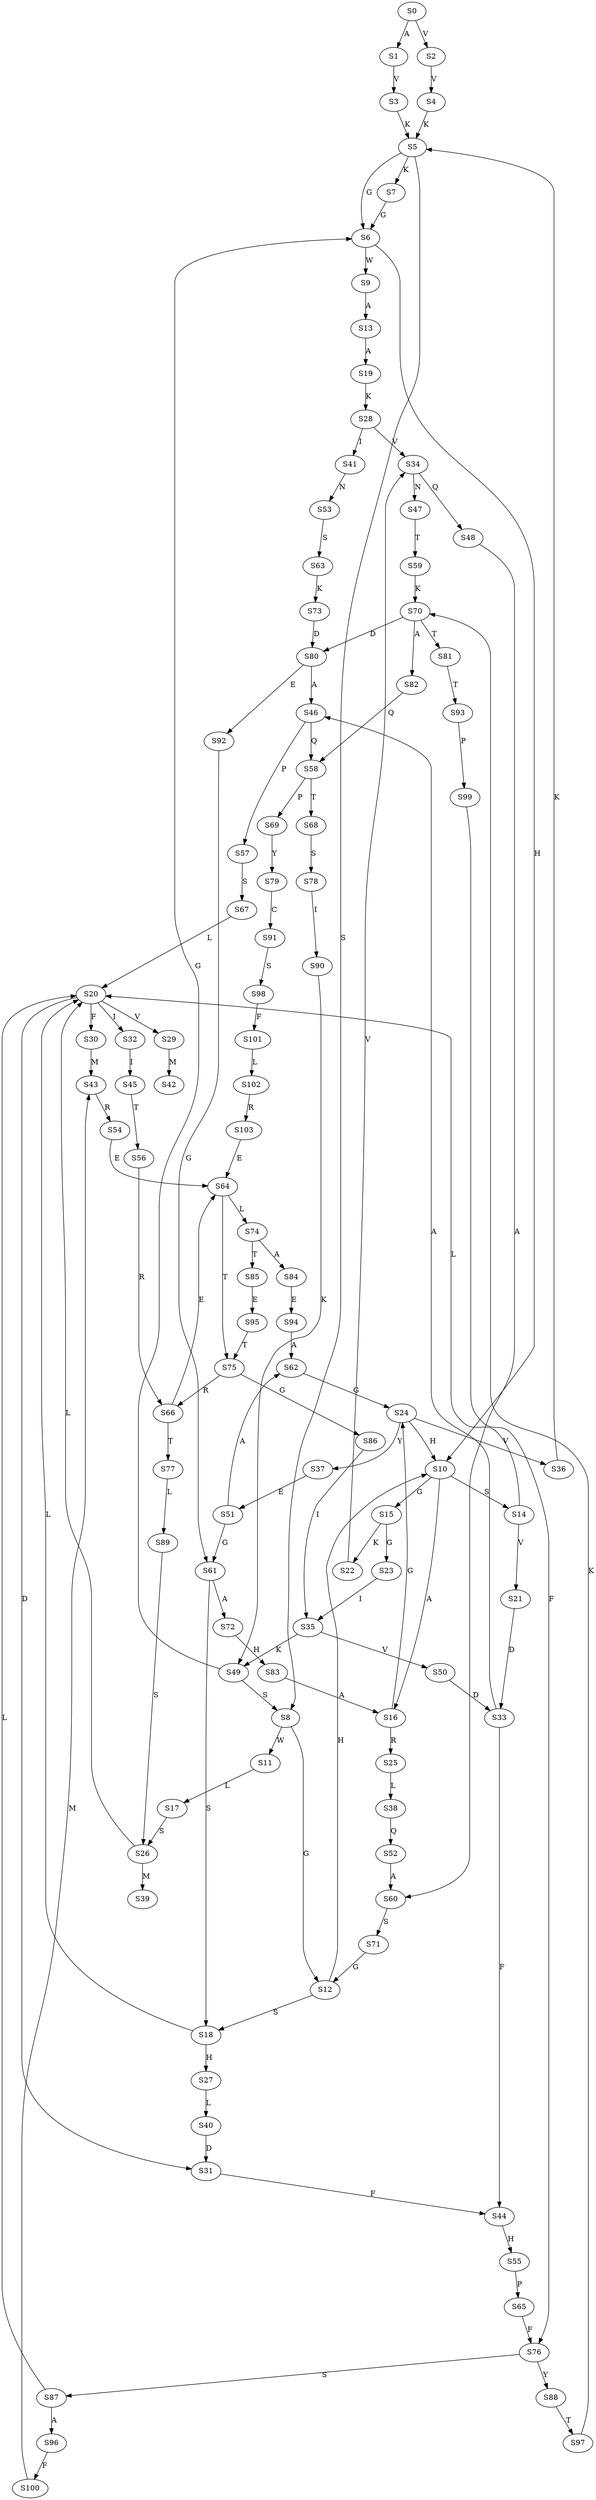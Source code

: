 strict digraph  {
	S0 -> S1 [ label = A ];
	S0 -> S2 [ label = V ];
	S1 -> S3 [ label = V ];
	S2 -> S4 [ label = V ];
	S3 -> S5 [ label = K ];
	S4 -> S5 [ label = K ];
	S5 -> S6 [ label = G ];
	S5 -> S7 [ label = K ];
	S5 -> S8 [ label = S ];
	S6 -> S9 [ label = W ];
	S6 -> S10 [ label = H ];
	S7 -> S6 [ label = G ];
	S8 -> S11 [ label = W ];
	S8 -> S12 [ label = G ];
	S9 -> S13 [ label = A ];
	S10 -> S14 [ label = S ];
	S10 -> S15 [ label = G ];
	S10 -> S16 [ label = A ];
	S11 -> S17 [ label = L ];
	S12 -> S10 [ label = H ];
	S12 -> S18 [ label = S ];
	S13 -> S19 [ label = A ];
	S14 -> S20 [ label = L ];
	S14 -> S21 [ label = V ];
	S15 -> S22 [ label = K ];
	S15 -> S23 [ label = G ];
	S16 -> S24 [ label = G ];
	S16 -> S25 [ label = R ];
	S17 -> S26 [ label = S ];
	S18 -> S20 [ label = L ];
	S18 -> S27 [ label = H ];
	S19 -> S28 [ label = K ];
	S20 -> S29 [ label = V ];
	S20 -> S30 [ label = F ];
	S20 -> S31 [ label = D ];
	S20 -> S32 [ label = I ];
	S21 -> S33 [ label = D ];
	S22 -> S34 [ label = V ];
	S23 -> S35 [ label = I ];
	S24 -> S36 [ label = V ];
	S24 -> S37 [ label = Y ];
	S24 -> S10 [ label = H ];
	S25 -> S38 [ label = L ];
	S26 -> S39 [ label = M ];
	S26 -> S20 [ label = L ];
	S27 -> S40 [ label = L ];
	S28 -> S34 [ label = V ];
	S28 -> S41 [ label = I ];
	S29 -> S42 [ label = M ];
	S30 -> S43 [ label = M ];
	S31 -> S44 [ label = F ];
	S32 -> S45 [ label = I ];
	S33 -> S44 [ label = F ];
	S33 -> S46 [ label = A ];
	S34 -> S47 [ label = N ];
	S34 -> S48 [ label = Q ];
	S35 -> S49 [ label = K ];
	S35 -> S50 [ label = V ];
	S36 -> S5 [ label = K ];
	S37 -> S51 [ label = E ];
	S38 -> S52 [ label = Q ];
	S40 -> S31 [ label = D ];
	S41 -> S53 [ label = N ];
	S43 -> S54 [ label = R ];
	S44 -> S55 [ label = H ];
	S45 -> S56 [ label = T ];
	S46 -> S57 [ label = P ];
	S46 -> S58 [ label = Q ];
	S47 -> S59 [ label = T ];
	S48 -> S60 [ label = A ];
	S49 -> S6 [ label = G ];
	S49 -> S8 [ label = S ];
	S50 -> S33 [ label = D ];
	S51 -> S61 [ label = G ];
	S51 -> S62 [ label = A ];
	S52 -> S60 [ label = A ];
	S53 -> S63 [ label = S ];
	S54 -> S64 [ label = E ];
	S55 -> S65 [ label = P ];
	S56 -> S66 [ label = R ];
	S57 -> S67 [ label = S ];
	S58 -> S68 [ label = T ];
	S58 -> S69 [ label = P ];
	S59 -> S70 [ label = K ];
	S60 -> S71 [ label = S ];
	S61 -> S72 [ label = A ];
	S61 -> S18 [ label = S ];
	S62 -> S24 [ label = G ];
	S63 -> S73 [ label = K ];
	S64 -> S74 [ label = L ];
	S64 -> S75 [ label = T ];
	S65 -> S76 [ label = F ];
	S66 -> S77 [ label = T ];
	S66 -> S64 [ label = E ];
	S67 -> S20 [ label = L ];
	S68 -> S78 [ label = S ];
	S69 -> S79 [ label = Y ];
	S70 -> S80 [ label = D ];
	S70 -> S81 [ label = T ];
	S70 -> S82 [ label = A ];
	S71 -> S12 [ label = G ];
	S72 -> S83 [ label = H ];
	S73 -> S80 [ label = D ];
	S74 -> S84 [ label = A ];
	S74 -> S85 [ label = T ];
	S75 -> S66 [ label = R ];
	S75 -> S86 [ label = G ];
	S76 -> S87 [ label = S ];
	S76 -> S88 [ label = Y ];
	S77 -> S89 [ label = L ];
	S78 -> S90 [ label = I ];
	S79 -> S91 [ label = C ];
	S80 -> S46 [ label = A ];
	S80 -> S92 [ label = E ];
	S81 -> S93 [ label = T ];
	S82 -> S58 [ label = Q ];
	S83 -> S16 [ label = A ];
	S84 -> S94 [ label = E ];
	S85 -> S95 [ label = E ];
	S86 -> S35 [ label = I ];
	S87 -> S20 [ label = L ];
	S87 -> S96 [ label = A ];
	S88 -> S97 [ label = T ];
	S89 -> S26 [ label = S ];
	S90 -> S49 [ label = K ];
	S91 -> S98 [ label = S ];
	S92 -> S61 [ label = G ];
	S93 -> S99 [ label = P ];
	S94 -> S62 [ label = A ];
	S95 -> S75 [ label = T ];
	S96 -> S100 [ label = F ];
	S97 -> S70 [ label = K ];
	S98 -> S101 [ label = F ];
	S99 -> S76 [ label = F ];
	S100 -> S43 [ label = M ];
	S101 -> S102 [ label = L ];
	S102 -> S103 [ label = R ];
	S103 -> S64 [ label = E ];
}
